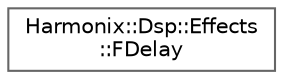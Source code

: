 digraph "Graphical Class Hierarchy"
{
 // INTERACTIVE_SVG=YES
 // LATEX_PDF_SIZE
  bgcolor="transparent";
  edge [fontname=Helvetica,fontsize=10,labelfontname=Helvetica,labelfontsize=10];
  node [fontname=Helvetica,fontsize=10,shape=box,height=0.2,width=0.4];
  rankdir="LR";
  Node0 [id="Node000000",label="Harmonix::Dsp::Effects\l::FDelay",height=0.2,width=0.4,color="grey40", fillcolor="white", style="filled",URL="$d4/dbe/classHarmonix_1_1Dsp_1_1Effects_1_1FDelay.html",tooltip=" "];
}
